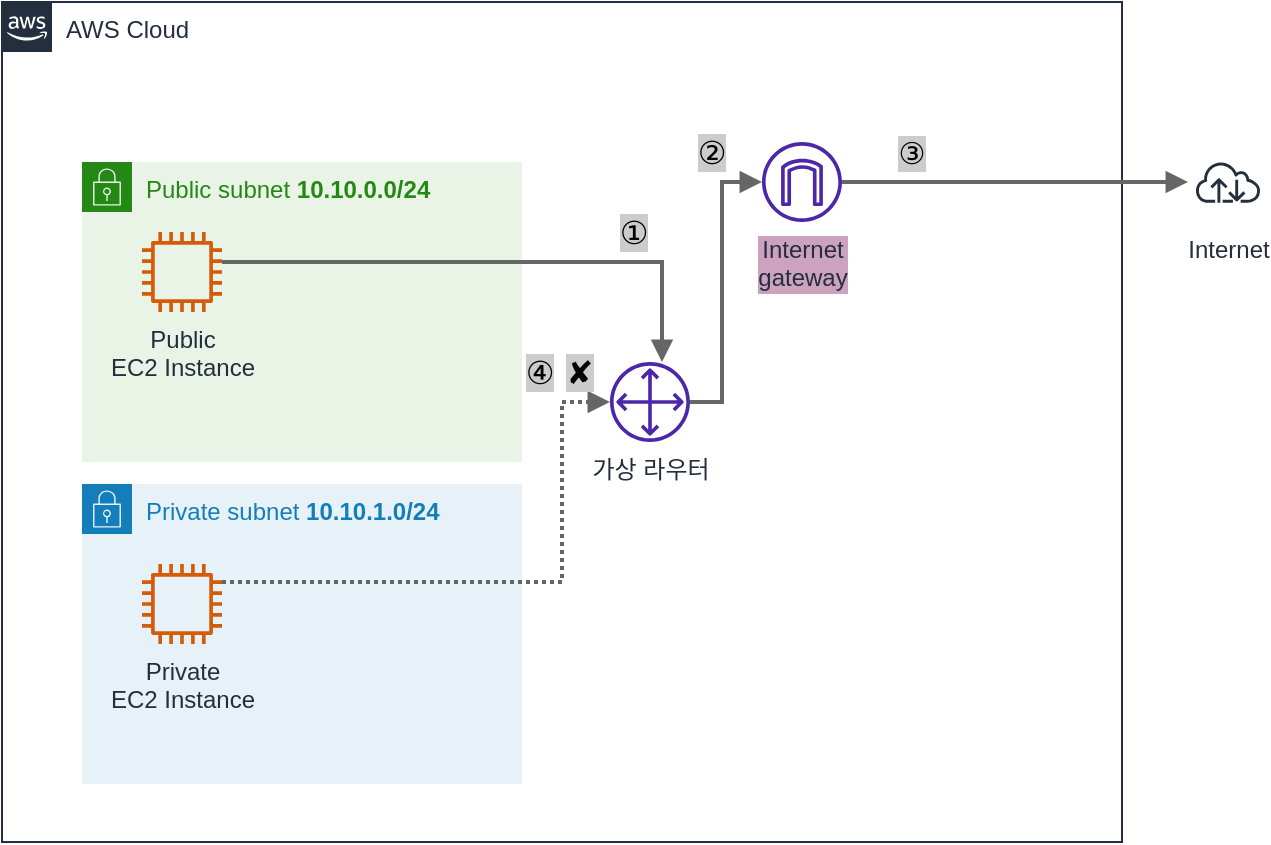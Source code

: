 <mxfile version="20.3.0" type="device"><diagram id="Nha9DckxzOW9cZ-GAf2E" name="페이지-1"><mxGraphModel dx="991" dy="727" grid="1" gridSize="10" guides="1" tooltips="1" connect="1" arrows="1" fold="1" page="1" pageScale="1" pageWidth="827" pageHeight="1169" math="0" shadow="0"><root><mxCell id="0"/><mxCell id="1" parent="0"/><mxCell id="ZtclFgQQLDOAhcwY8kZS-1" value="AWS Cloud" style="points=[[0,0],[0.25,0],[0.5,0],[0.75,0],[1,0],[1,0.25],[1,0.5],[1,0.75],[1,1],[0.75,1],[0.5,1],[0.25,1],[0,1],[0,0.75],[0,0.5],[0,0.25]];outlineConnect=0;gradientColor=none;html=1;whiteSpace=wrap;fontSize=12;fontStyle=0;container=1;pointerEvents=0;collapsible=0;recursiveResize=0;shape=mxgraph.aws4.group;grIcon=mxgraph.aws4.group_aws_cloud_alt;strokeColor=#232F3E;fillColor=none;verticalAlign=top;align=left;spacingLeft=30;fontColor=#232F3E;dashed=0;" parent="1" vertex="1"><mxGeometry x="70" y="90" width="560" height="420" as="geometry"/></mxCell><mxCell id="ZtclFgQQLDOAhcwY8kZS-3" value="Public subnet &lt;b&gt;10.10.0.0/24&lt;/b&gt;" style="points=[[0,0],[0.25,0],[0.5,0],[0.75,0],[1,0],[1,0.25],[1,0.5],[1,0.75],[1,1],[0.75,1],[0.5,1],[0.25,1],[0,1],[0,0.75],[0,0.5],[0,0.25]];outlineConnect=0;gradientColor=none;html=1;whiteSpace=wrap;fontSize=12;fontStyle=0;container=1;pointerEvents=0;collapsible=0;recursiveResize=0;shape=mxgraph.aws4.group;grIcon=mxgraph.aws4.group_security_group;grStroke=0;strokeColor=#248814;fillColor=#E9F3E6;verticalAlign=top;align=left;spacingLeft=30;fontColor=#248814;dashed=0;" parent="ZtclFgQQLDOAhcwY8kZS-1" vertex="1"><mxGeometry x="40" y="80" width="220" height="150" as="geometry"/></mxCell><mxCell id="ZtclFgQQLDOAhcwY8kZS-5" value="Public&lt;br&gt;EC2 Instance" style="sketch=0;outlineConnect=0;fontColor=#232F3E;gradientColor=none;fillColor=#D45B07;strokeColor=none;dashed=0;verticalLabelPosition=bottom;verticalAlign=top;align=center;html=1;fontSize=12;fontStyle=0;aspect=fixed;pointerEvents=1;shape=mxgraph.aws4.instance2;" parent="ZtclFgQQLDOAhcwY8kZS-3" vertex="1"><mxGeometry x="30" y="35" width="40" height="40" as="geometry"/></mxCell><mxCell id="ZtclFgQQLDOAhcwY8kZS-4" value="Private subnet &lt;b&gt;10.10.1.0/24&lt;/b&gt;" style="points=[[0,0],[0.25,0],[0.5,0],[0.75,0],[1,0],[1,0.25],[1,0.5],[1,0.75],[1,1],[0.75,1],[0.5,1],[0.25,1],[0,1],[0,0.75],[0,0.5],[0,0.25]];outlineConnect=0;gradientColor=none;html=1;whiteSpace=wrap;fontSize=12;fontStyle=0;container=1;pointerEvents=0;collapsible=0;recursiveResize=0;shape=mxgraph.aws4.group;grIcon=mxgraph.aws4.group_security_group;grStroke=0;strokeColor=#147EBA;fillColor=#E6F2F8;verticalAlign=top;align=left;spacingLeft=30;fontColor=#147EBA;dashed=0;" parent="ZtclFgQQLDOAhcwY8kZS-1" vertex="1"><mxGeometry x="40" y="241" width="220" height="150" as="geometry"/></mxCell><mxCell id="ZtclFgQQLDOAhcwY8kZS-6" value="Private&lt;br&gt;EC2 Instance" style="sketch=0;outlineConnect=0;fontColor=#232F3E;gradientColor=none;fillColor=#D45B07;strokeColor=none;dashed=0;verticalLabelPosition=bottom;verticalAlign=top;align=center;html=1;fontSize=12;fontStyle=0;aspect=fixed;pointerEvents=1;shape=mxgraph.aws4.instance2;" parent="ZtclFgQQLDOAhcwY8kZS-4" vertex="1"><mxGeometry x="30" y="40" width="40" height="40" as="geometry"/></mxCell><mxCell id="ZtclFgQQLDOAhcwY8kZS-24" style="edgeStyle=orthogonalEdgeStyle;rounded=0;orthogonalLoop=1;jettySize=auto;html=1;strokeWidth=2;endArrow=block;endFill=1;fillColor=#f5f5f5;strokeColor=#666666;" parent="ZtclFgQQLDOAhcwY8kZS-1" source="ZtclFgQQLDOAhcwY8kZS-7" target="ZtclFgQQLDOAhcwY8kZS-8" edge="1"><mxGeometry relative="1" as="geometry"><Array as="points"><mxPoint x="360" y="200"/><mxPoint x="360" y="90"/></Array></mxGeometry></mxCell><mxCell id="ZtclFgQQLDOAhcwY8kZS-8" value="Internet&lt;br&gt;gateway" style="sketch=0;outlineConnect=0;fontColor=#232F3E;gradientColor=none;fillColor=#4D27AA;strokeColor=none;dashed=0;verticalLabelPosition=bottom;verticalAlign=top;align=center;html=1;fontSize=12;fontStyle=0;aspect=fixed;pointerEvents=1;shape=mxgraph.aws4.internet_gateway;rounded=0;shadow=0;labelBackgroundColor=#CDA2BE;" parent="ZtclFgQQLDOAhcwY8kZS-1" vertex="1"><mxGeometry x="380" y="70" width="40" height="40" as="geometry"/></mxCell><mxCell id="ZtclFgQQLDOAhcwY8kZS-7" value="가상 라우터" style="sketch=0;outlineConnect=0;fontColor=#232F3E;gradientColor=none;fillColor=#4D27AA;strokeColor=none;dashed=0;verticalLabelPosition=bottom;verticalAlign=top;align=center;html=1;fontSize=12;fontStyle=0;aspect=fixed;pointerEvents=1;shape=mxgraph.aws4.customer_gateway;labelBackgroundColor=default;" parent="ZtclFgQQLDOAhcwY8kZS-1" vertex="1"><mxGeometry x="304" y="180" width="40" height="40" as="geometry"/></mxCell><mxCell id="ZtclFgQQLDOAhcwY8kZS-22" style="edgeStyle=orthogonalEdgeStyle;rounded=0;orthogonalLoop=1;jettySize=auto;html=1;strokeWidth=2;endArrow=block;endFill=1;fillColor=#f5f5f5;strokeColor=#666666;" parent="ZtclFgQQLDOAhcwY8kZS-1" source="ZtclFgQQLDOAhcwY8kZS-5" target="ZtclFgQQLDOAhcwY8kZS-7" edge="1"><mxGeometry relative="1" as="geometry"><Array as="points"><mxPoint x="330" y="130"/></Array></mxGeometry></mxCell><mxCell id="ZtclFgQQLDOAhcwY8kZS-23" style="edgeStyle=orthogonalEdgeStyle;rounded=0;orthogonalLoop=1;jettySize=auto;html=1;strokeWidth=2;dashed=1;dashPattern=1 1;endArrow=block;endFill=1;fillColor=#f5f5f5;strokeColor=#666666;" parent="ZtclFgQQLDOAhcwY8kZS-1" source="ZtclFgQQLDOAhcwY8kZS-6" target="ZtclFgQQLDOAhcwY8kZS-7" edge="1"><mxGeometry relative="1" as="geometry"><Array as="points"><mxPoint x="280" y="290"/><mxPoint x="280" y="200"/></Array></mxGeometry></mxCell><mxCell id="ZtclFgQQLDOAhcwY8kZS-27" value="①" style="text;html=1;strokeColor=none;fillColor=none;align=center;verticalAlign=middle;whiteSpace=wrap;rounded=0;labelBackgroundColor=#CCCCCC;fontSize=16;" parent="ZtclFgQQLDOAhcwY8kZS-1" vertex="1"><mxGeometry x="304" y="100" width="24" height="30" as="geometry"/></mxCell><mxCell id="ZtclFgQQLDOAhcwY8kZS-28" value="②" style="text;html=1;strokeColor=none;fillColor=none;align=center;verticalAlign=middle;whiteSpace=wrap;rounded=0;labelBackgroundColor=#CCCCCC;fontSize=16;" parent="ZtclFgQQLDOAhcwY8kZS-1" vertex="1"><mxGeometry x="340" y="60" width="30" height="30" as="geometry"/></mxCell><mxCell id="ZtclFgQQLDOAhcwY8kZS-29" value="③" style="text;html=1;strokeColor=none;fillColor=none;align=center;verticalAlign=middle;whiteSpace=wrap;rounded=0;labelBackgroundColor=#CCCCCC;fontSize=15;fontStyle=0" parent="ZtclFgQQLDOAhcwY8kZS-1" vertex="1"><mxGeometry x="440" y="65" width="30" height="20" as="geometry"/></mxCell><mxCell id="ZtclFgQQLDOAhcwY8kZS-30" value="④" style="text;html=1;strokeColor=none;fillColor=none;align=center;verticalAlign=middle;whiteSpace=wrap;rounded=0;labelBackgroundColor=#CCCCCC;fontSize=16;" parent="ZtclFgQQLDOAhcwY8kZS-1" vertex="1"><mxGeometry x="252" y="170" width="34" height="30" as="geometry"/></mxCell><mxCell id="ZtclFgQQLDOAhcwY8kZS-32" value="✘" style="text;html=1;strokeColor=none;fillColor=none;align=center;verticalAlign=middle;whiteSpace=wrap;rounded=0;labelBackgroundColor=#CCCCCC;fontSize=16;" parent="ZtclFgQQLDOAhcwY8kZS-1" vertex="1"><mxGeometry x="274" y="175" width="30" height="20" as="geometry"/></mxCell><mxCell id="ZtclFgQQLDOAhcwY8kZS-13" value="Internet" style="sketch=0;outlineConnect=0;fontColor=#232F3E;gradientColor=none;strokeColor=#232F3E;fillColor=#ffffff;dashed=0;verticalLabelPosition=bottom;verticalAlign=top;align=center;html=1;fontSize=12;fontStyle=0;aspect=fixed;shape=mxgraph.aws4.resourceIcon;resIcon=mxgraph.aws4.internet;labelBackgroundColor=default;" parent="1" vertex="1"><mxGeometry x="663" y="160" width="40" height="40" as="geometry"/></mxCell><mxCell id="ZtclFgQQLDOAhcwY8kZS-25" style="edgeStyle=orthogonalEdgeStyle;rounded=0;orthogonalLoop=1;jettySize=auto;html=1;strokeWidth=2;endArrow=block;endFill=1;fillColor=#f5f5f5;strokeColor=#666666;" parent="1" source="ZtclFgQQLDOAhcwY8kZS-8" target="ZtclFgQQLDOAhcwY8kZS-13" edge="1"><mxGeometry relative="1" as="geometry"/></mxCell></root></mxGraphModel></diagram></mxfile>
